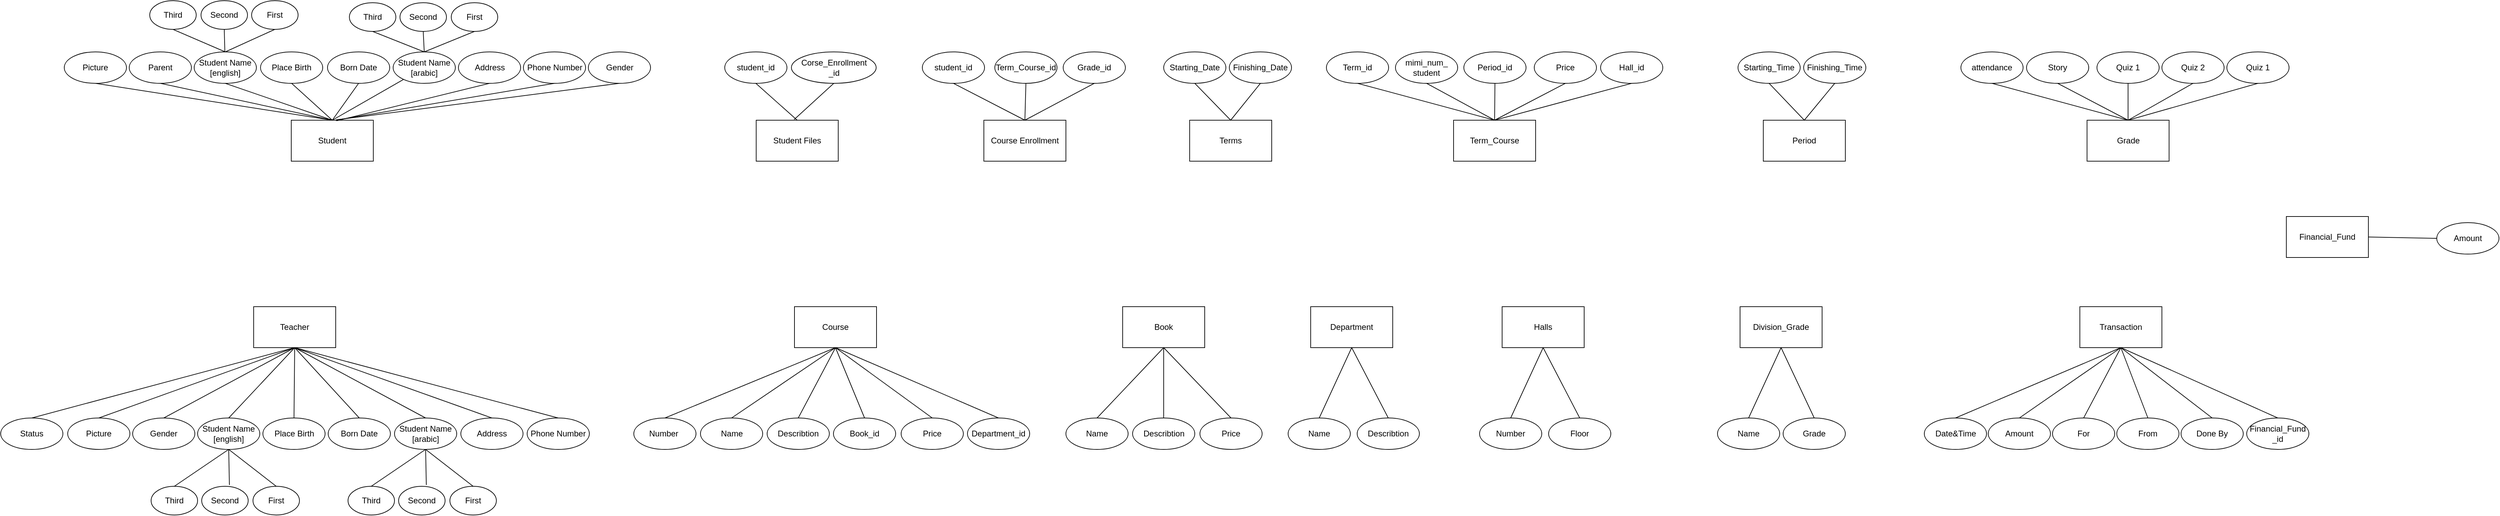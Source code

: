 <mxfile version="24.4.13" type="device">
  <diagram name="Page-1" id="BZ-p9tmqTAIbnMLlTcCO">
    <mxGraphModel dx="2195" dy="1089" grid="0" gridSize="10" guides="1" tooltips="1" connect="1" arrows="1" fold="1" page="0" pageScale="1" pageWidth="827" pageHeight="1169" math="0" shadow="0">
      <root>
        <mxCell id="0" />
        <mxCell id="1" parent="0" />
        <mxCell id="Xwk9gsdMMxxRSrjiqG19-4" value="Student Name&lt;div&gt;[arabic]&lt;/div&gt;" style="ellipse;whiteSpace=wrap;html=1;" parent="1" vertex="1">
          <mxGeometry x="-11" y="-4" width="91" height="46" as="geometry" />
        </mxCell>
        <mxCell id="Xwk9gsdMMxxRSrjiqG19-5" value="Student" style="rounded=0;whiteSpace=wrap;html=1;" parent="1" vertex="1">
          <mxGeometry x="-160" y="96" width="120" height="60" as="geometry" />
        </mxCell>
        <mxCell id="Xwk9gsdMMxxRSrjiqG19-6" value="Third" style="ellipse;whiteSpace=wrap;html=1;" parent="1" vertex="1">
          <mxGeometry x="-75" y="-76" width="68" height="42" as="geometry" />
        </mxCell>
        <mxCell id="Xwk9gsdMMxxRSrjiqG19-7" value="First" style="ellipse;whiteSpace=wrap;html=1;" parent="1" vertex="1">
          <mxGeometry x="74" y="-76" width="68" height="42" as="geometry" />
        </mxCell>
        <mxCell id="Xwk9gsdMMxxRSrjiqG19-8" value="Second" style="ellipse;whiteSpace=wrap;html=1;" parent="1" vertex="1">
          <mxGeometry x="-1" y="-76" width="68" height="42" as="geometry" />
        </mxCell>
        <mxCell id="Xwk9gsdMMxxRSrjiqG19-12" value="" style="endArrow=none;html=1;rounded=0;entryX=0.5;entryY=1;entryDx=0;entryDy=0;exitX=0.5;exitY=0;exitDx=0;exitDy=0;" parent="1" source="Xwk9gsdMMxxRSrjiqG19-4" target="Xwk9gsdMMxxRSrjiqG19-8" edge="1">
          <mxGeometry width="50" height="50" relative="1" as="geometry">
            <mxPoint x="290.5" y="197" as="sourcePoint" />
            <mxPoint x="340.5" y="147" as="targetPoint" />
          </mxGeometry>
        </mxCell>
        <mxCell id="Xwk9gsdMMxxRSrjiqG19-13" value="" style="endArrow=none;html=1;rounded=0;entryX=0.5;entryY=1;entryDx=0;entryDy=0;exitX=0.5;exitY=0;exitDx=0;exitDy=0;" parent="1" source="Xwk9gsdMMxxRSrjiqG19-4" target="Xwk9gsdMMxxRSrjiqG19-6" edge="1">
          <mxGeometry width="50" height="50" relative="1" as="geometry">
            <mxPoint x="300.5" y="207" as="sourcePoint" />
            <mxPoint x="350.5" y="157" as="targetPoint" />
          </mxGeometry>
        </mxCell>
        <mxCell id="Xwk9gsdMMxxRSrjiqG19-14" value="" style="endArrow=none;html=1;rounded=0;exitX=0.5;exitY=1;exitDx=0;exitDy=0;entryX=0.5;entryY=0;entryDx=0;entryDy=0;" parent="1" source="Xwk9gsdMMxxRSrjiqG19-7" target="Xwk9gsdMMxxRSrjiqG19-4" edge="1">
          <mxGeometry width="50" height="50" relative="1" as="geometry">
            <mxPoint x="310.5" y="217" as="sourcePoint" />
            <mxPoint x="360.5" y="167" as="targetPoint" />
          </mxGeometry>
        </mxCell>
        <mxCell id="Xwk9gsdMMxxRSrjiqG19-15" value="" style="endArrow=none;html=1;rounded=0;exitX=0.5;exitY=0;exitDx=0;exitDy=0;" parent="1" source="Xwk9gsdMMxxRSrjiqG19-5" target="Xwk9gsdMMxxRSrjiqG19-4" edge="1">
          <mxGeometry width="50" height="50" relative="1" as="geometry">
            <mxPoint x="203" y="227" as="sourcePoint" />
            <mxPoint x="253" y="177" as="targetPoint" />
          </mxGeometry>
        </mxCell>
        <mxCell id="Xwk9gsdMMxxRSrjiqG19-20" value="Born Date" style="ellipse;whiteSpace=wrap;html=1;" parent="1" vertex="1">
          <mxGeometry x="-107" y="-4" width="91" height="46" as="geometry" />
        </mxCell>
        <mxCell id="Xwk9gsdMMxxRSrjiqG19-21" value="Place Birth" style="ellipse;whiteSpace=wrap;html=1;" parent="1" vertex="1">
          <mxGeometry x="-205" y="-4" width="91" height="46" as="geometry" />
        </mxCell>
        <mxCell id="Xwk9gsdMMxxRSrjiqG19-22" value="Address" style="ellipse;whiteSpace=wrap;html=1;" parent="1" vertex="1">
          <mxGeometry x="84.5" y="-4" width="91" height="46" as="geometry" />
        </mxCell>
        <mxCell id="Xwk9gsdMMxxRSrjiqG19-23" value="Phone Number" style="ellipse;whiteSpace=wrap;html=1;" parent="1" vertex="1">
          <mxGeometry x="179.5" y="-4" width="91" height="46" as="geometry" />
        </mxCell>
        <mxCell id="Xwk9gsdMMxxRSrjiqG19-24" value="Gender" style="ellipse;whiteSpace=wrap;html=1;" parent="1" vertex="1">
          <mxGeometry x="274.5" y="-4" width="91" height="46" as="geometry" />
        </mxCell>
        <mxCell id="Xwk9gsdMMxxRSrjiqG19-25" value="Picture" style="ellipse;whiteSpace=wrap;html=1;" parent="1" vertex="1">
          <mxGeometry x="-492" y="-4" width="91" height="46" as="geometry" />
        </mxCell>
        <mxCell id="Xwk9gsdMMxxRSrjiqG19-26" value="Parent" style="ellipse;whiteSpace=wrap;html=1;" parent="1" vertex="1">
          <mxGeometry x="-397" y="-4" width="91" height="46" as="geometry" />
        </mxCell>
        <mxCell id="Xwk9gsdMMxxRSrjiqG19-27" value="Third" style="ellipse;whiteSpace=wrap;html=1;" parent="1" vertex="1">
          <mxGeometry x="-367" y="-79" width="68" height="42" as="geometry" />
        </mxCell>
        <mxCell id="Xwk9gsdMMxxRSrjiqG19-28" value="First" style="ellipse;whiteSpace=wrap;html=1;" parent="1" vertex="1">
          <mxGeometry x="-218" y="-79" width="68" height="42" as="geometry" />
        </mxCell>
        <mxCell id="Xwk9gsdMMxxRSrjiqG19-29" value="Second" style="ellipse;whiteSpace=wrap;html=1;" parent="1" vertex="1">
          <mxGeometry x="-292" y="-79" width="68" height="42" as="geometry" />
        </mxCell>
        <mxCell id="Xwk9gsdMMxxRSrjiqG19-30" value="Student Name&lt;div&gt;[english]&lt;/div&gt;" style="ellipse;whiteSpace=wrap;html=1;" parent="1" vertex="1">
          <mxGeometry x="-302" y="-4" width="91" height="46" as="geometry" />
        </mxCell>
        <mxCell id="Xwk9gsdMMxxRSrjiqG19-31" value="" style="endArrow=none;html=1;rounded=0;entryX=0.5;entryY=1;entryDx=0;entryDy=0;exitX=0.561;exitY=-0.008;exitDx=0;exitDy=0;exitPerimeter=0;" parent="1" source="Xwk9gsdMMxxRSrjiqG19-5" target="Xwk9gsdMMxxRSrjiqG19-23" edge="1">
          <mxGeometry width="50" height="50" relative="1" as="geometry">
            <mxPoint x="6" y="197" as="sourcePoint" />
            <mxPoint x="56" y="147" as="targetPoint" />
          </mxGeometry>
        </mxCell>
        <mxCell id="Xwk9gsdMMxxRSrjiqG19-32" value="" style="endArrow=none;html=1;rounded=0;entryX=0.5;entryY=1;entryDx=0;entryDy=0;exitX=0.544;exitY=-0.008;exitDx=0;exitDy=0;exitPerimeter=0;" parent="1" source="Xwk9gsdMMxxRSrjiqG19-5" target="Xwk9gsdMMxxRSrjiqG19-24" edge="1">
          <mxGeometry width="50" height="50" relative="1" as="geometry">
            <mxPoint x="16" y="207" as="sourcePoint" />
            <mxPoint x="66" y="157" as="targetPoint" />
          </mxGeometry>
        </mxCell>
        <mxCell id="Xwk9gsdMMxxRSrjiqG19-33" value="" style="endArrow=none;html=1;rounded=0;entryX=0.5;entryY=1;entryDx=0;entryDy=0;exitX=0.5;exitY=0;exitDx=0;exitDy=0;" parent="1" source="Xwk9gsdMMxxRSrjiqG19-5" target="Xwk9gsdMMxxRSrjiqG19-20" edge="1">
          <mxGeometry width="50" height="50" relative="1" as="geometry">
            <mxPoint x="26" y="217" as="sourcePoint" />
            <mxPoint x="76" y="167" as="targetPoint" />
          </mxGeometry>
        </mxCell>
        <mxCell id="Xwk9gsdMMxxRSrjiqG19-34" value="" style="endArrow=none;html=1;rounded=0;entryX=0.5;entryY=1;entryDx=0;entryDy=0;exitX=0.5;exitY=0;exitDx=0;exitDy=0;" parent="1" source="Xwk9gsdMMxxRSrjiqG19-5" target="Xwk9gsdMMxxRSrjiqG19-21" edge="1">
          <mxGeometry width="50" height="50" relative="1" as="geometry">
            <mxPoint x="36" y="227" as="sourcePoint" />
            <mxPoint x="86" y="177" as="targetPoint" />
          </mxGeometry>
        </mxCell>
        <mxCell id="Xwk9gsdMMxxRSrjiqG19-35" value="" style="endArrow=none;html=1;rounded=0;entryX=0.5;entryY=1;entryDx=0;entryDy=0;exitX=0.5;exitY=0;exitDx=0;exitDy=0;" parent="1" source="Xwk9gsdMMxxRSrjiqG19-5" target="Xwk9gsdMMxxRSrjiqG19-30" edge="1">
          <mxGeometry width="50" height="50" relative="1" as="geometry">
            <mxPoint x="-144" y="83" as="sourcePoint" />
            <mxPoint x="96" y="187" as="targetPoint" />
          </mxGeometry>
        </mxCell>
        <mxCell id="Xwk9gsdMMxxRSrjiqG19-36" value="" style="endArrow=none;html=1;rounded=0;entryX=0.5;entryY=1;entryDx=0;entryDy=0;exitX=0.5;exitY=0;exitDx=0;exitDy=0;" parent="1" source="Xwk9gsdMMxxRSrjiqG19-5" target="Xwk9gsdMMxxRSrjiqG19-26" edge="1">
          <mxGeometry width="50" height="50" relative="1" as="geometry">
            <mxPoint x="56" y="247" as="sourcePoint" />
            <mxPoint x="106" y="197" as="targetPoint" />
          </mxGeometry>
        </mxCell>
        <mxCell id="Xwk9gsdMMxxRSrjiqG19-37" value="" style="endArrow=none;html=1;rounded=0;entryX=0.5;entryY=1;entryDx=0;entryDy=0;exitX=0.5;exitY=0;exitDx=0;exitDy=0;" parent="1" source="Xwk9gsdMMxxRSrjiqG19-5" target="Xwk9gsdMMxxRSrjiqG19-25" edge="1">
          <mxGeometry width="50" height="50" relative="1" as="geometry">
            <mxPoint x="-95" y="68" as="sourcePoint" />
            <mxPoint x="116" y="207" as="targetPoint" />
          </mxGeometry>
        </mxCell>
        <mxCell id="Xwk9gsdMMxxRSrjiqG19-38" value="" style="endArrow=none;html=1;rounded=0;entryX=0.5;entryY=1;entryDx=0;entryDy=0;" parent="1" source="Xwk9gsdMMxxRSrjiqG19-30" target="Xwk9gsdMMxxRSrjiqG19-29" edge="1">
          <mxGeometry width="50" height="50" relative="1" as="geometry">
            <mxPoint x="76" y="267" as="sourcePoint" />
            <mxPoint x="126" y="217" as="targetPoint" />
          </mxGeometry>
        </mxCell>
        <mxCell id="Xwk9gsdMMxxRSrjiqG19-39" value="" style="endArrow=none;html=1;rounded=0;entryX=0.5;entryY=1;entryDx=0;entryDy=0;exitX=0.5;exitY=0;exitDx=0;exitDy=0;" parent="1" source="Xwk9gsdMMxxRSrjiqG19-30" target="Xwk9gsdMMxxRSrjiqG19-28" edge="1">
          <mxGeometry width="50" height="50" relative="1" as="geometry">
            <mxPoint x="86" y="277" as="sourcePoint" />
            <mxPoint x="136" y="227" as="targetPoint" />
          </mxGeometry>
        </mxCell>
        <mxCell id="Xwk9gsdMMxxRSrjiqG19-40" value="" style="endArrow=none;html=1;rounded=0;entryX=0.5;entryY=1;entryDx=0;entryDy=0;exitX=0.5;exitY=0;exitDx=0;exitDy=0;" parent="1" source="Xwk9gsdMMxxRSrjiqG19-30" target="Xwk9gsdMMxxRSrjiqG19-27" edge="1">
          <mxGeometry width="50" height="50" relative="1" as="geometry">
            <mxPoint x="96" y="287" as="sourcePoint" />
            <mxPoint x="146" y="237" as="targetPoint" />
          </mxGeometry>
        </mxCell>
        <mxCell id="Xwk9gsdMMxxRSrjiqG19-42" value="" style="endArrow=none;html=1;rounded=0;exitX=0.55;exitY=0.015;exitDx=0;exitDy=0;exitPerimeter=0;entryX=0.5;entryY=1;entryDx=0;entryDy=0;" parent="1" source="Xwk9gsdMMxxRSrjiqG19-5" target="Xwk9gsdMMxxRSrjiqG19-22" edge="1">
          <mxGeometry width="50" height="50" relative="1" as="geometry">
            <mxPoint x="116" y="307" as="sourcePoint" />
            <mxPoint x="166" y="257" as="targetPoint" />
          </mxGeometry>
        </mxCell>
        <mxCell id="Xwk9gsdMMxxRSrjiqG19-43" value="Teacher" style="rounded=0;whiteSpace=wrap;html=1;" parent="1" vertex="1">
          <mxGeometry x="-215" y="369" width="120" height="60" as="geometry" />
        </mxCell>
        <mxCell id="Xwk9gsdMMxxRSrjiqG19-44" value="Student Name&lt;div&gt;[arabic]&lt;/div&gt;" style="ellipse;whiteSpace=wrap;html=1;" parent="1" vertex="1">
          <mxGeometry x="-9" y="532" width="91" height="46" as="geometry" />
        </mxCell>
        <mxCell id="Xwk9gsdMMxxRSrjiqG19-45" value="Third" style="ellipse;whiteSpace=wrap;html=1;" parent="1" vertex="1">
          <mxGeometry x="-77" y="632" width="68" height="42" as="geometry" />
        </mxCell>
        <mxCell id="Xwk9gsdMMxxRSrjiqG19-46" value="First" style="ellipse;whiteSpace=wrap;html=1;" parent="1" vertex="1">
          <mxGeometry x="72" y="632" width="68" height="42" as="geometry" />
        </mxCell>
        <mxCell id="Xwk9gsdMMxxRSrjiqG19-47" value="Second" style="ellipse;whiteSpace=wrap;html=1;" parent="1" vertex="1">
          <mxGeometry x="-3" y="632" width="68" height="42" as="geometry" />
        </mxCell>
        <mxCell id="Xwk9gsdMMxxRSrjiqG19-48" value="" style="endArrow=none;html=1;rounded=0;entryX=0.596;entryY=-0.046;entryDx=0;entryDy=0;exitX=0.5;exitY=1;exitDx=0;exitDy=0;entryPerimeter=0;" parent="1" source="Xwk9gsdMMxxRSrjiqG19-44" target="Xwk9gsdMMxxRSrjiqG19-47" edge="1">
          <mxGeometry width="50" height="50" relative="1" as="geometry">
            <mxPoint x="29" y="584" as="sourcePoint" />
            <mxPoint x="337.5" y="689" as="targetPoint" />
          </mxGeometry>
        </mxCell>
        <mxCell id="Xwk9gsdMMxxRSrjiqG19-49" value="" style="endArrow=none;html=1;rounded=0;entryX=0.5;entryY=0;entryDx=0;entryDy=0;exitX=0.5;exitY=1;exitDx=0;exitDy=0;" parent="1" source="Xwk9gsdMMxxRSrjiqG19-44" target="Xwk9gsdMMxxRSrjiqG19-45" edge="1">
          <mxGeometry width="50" height="50" relative="1" as="geometry">
            <mxPoint x="297.5" y="749" as="sourcePoint" />
            <mxPoint x="347.5" y="699" as="targetPoint" />
          </mxGeometry>
        </mxCell>
        <mxCell id="Xwk9gsdMMxxRSrjiqG19-50" value="" style="endArrow=none;html=1;rounded=0;exitX=0.5;exitY=0;exitDx=0;exitDy=0;entryX=0.5;entryY=1;entryDx=0;entryDy=0;" parent="1" source="Xwk9gsdMMxxRSrjiqG19-46" target="Xwk9gsdMMxxRSrjiqG19-44" edge="1">
          <mxGeometry width="50" height="50" relative="1" as="geometry">
            <mxPoint x="307.5" y="759" as="sourcePoint" />
            <mxPoint x="357.5" y="709" as="targetPoint" />
          </mxGeometry>
        </mxCell>
        <mxCell id="Xwk9gsdMMxxRSrjiqG19-51" value="" style="endArrow=none;html=1;rounded=0;exitX=0.5;exitY=0;exitDx=0;exitDy=0;entryX=0.5;entryY=1;entryDx=0;entryDy=0;" parent="1" source="Xwk9gsdMMxxRSrjiqG19-44" target="Xwk9gsdMMxxRSrjiqG19-43" edge="1">
          <mxGeometry width="50" height="50" relative="1" as="geometry">
            <mxPoint x="6" y="519" as="sourcePoint" />
            <mxPoint x="56" y="469" as="targetPoint" />
          </mxGeometry>
        </mxCell>
        <mxCell id="Xwk9gsdMMxxRSrjiqG19-52" value="Student Name&lt;div&gt;[english]&lt;/div&gt;" style="ellipse;whiteSpace=wrap;html=1;" parent="1" vertex="1">
          <mxGeometry x="-297" y="532" width="91" height="46" as="geometry" />
        </mxCell>
        <mxCell id="Xwk9gsdMMxxRSrjiqG19-53" value="Third" style="ellipse;whiteSpace=wrap;html=1;" parent="1" vertex="1">
          <mxGeometry x="-365" y="632" width="68" height="42" as="geometry" />
        </mxCell>
        <mxCell id="Xwk9gsdMMxxRSrjiqG19-54" value="First" style="ellipse;whiteSpace=wrap;html=1;" parent="1" vertex="1">
          <mxGeometry x="-216" y="632" width="68" height="42" as="geometry" />
        </mxCell>
        <mxCell id="Xwk9gsdMMxxRSrjiqG19-55" value="Second" style="ellipse;whiteSpace=wrap;html=1;" parent="1" vertex="1">
          <mxGeometry x="-291" y="632" width="68" height="42" as="geometry" />
        </mxCell>
        <mxCell id="Xwk9gsdMMxxRSrjiqG19-56" value="" style="endArrow=none;html=1;rounded=0;entryX=0.596;entryY=-0.046;entryDx=0;entryDy=0;exitX=0.5;exitY=1;exitDx=0;exitDy=0;entryPerimeter=0;" parent="1" source="Xwk9gsdMMxxRSrjiqG19-52" target="Xwk9gsdMMxxRSrjiqG19-55" edge="1">
          <mxGeometry width="50" height="50" relative="1" as="geometry">
            <mxPoint x="-259" y="584" as="sourcePoint" />
            <mxPoint x="49.5" y="689" as="targetPoint" />
          </mxGeometry>
        </mxCell>
        <mxCell id="Xwk9gsdMMxxRSrjiqG19-57" value="" style="endArrow=none;html=1;rounded=0;entryX=0.5;entryY=0;entryDx=0;entryDy=0;exitX=0.5;exitY=1;exitDx=0;exitDy=0;" parent="1" source="Xwk9gsdMMxxRSrjiqG19-52" target="Xwk9gsdMMxxRSrjiqG19-53" edge="1">
          <mxGeometry width="50" height="50" relative="1" as="geometry">
            <mxPoint x="9.5" y="749" as="sourcePoint" />
            <mxPoint x="59.5" y="699" as="targetPoint" />
          </mxGeometry>
        </mxCell>
        <mxCell id="Xwk9gsdMMxxRSrjiqG19-58" value="" style="endArrow=none;html=1;rounded=0;exitX=0.5;exitY=0;exitDx=0;exitDy=0;entryX=0.5;entryY=1;entryDx=0;entryDy=0;" parent="1" source="Xwk9gsdMMxxRSrjiqG19-54" target="Xwk9gsdMMxxRSrjiqG19-52" edge="1">
          <mxGeometry width="50" height="50" relative="1" as="geometry">
            <mxPoint x="19.5" y="759" as="sourcePoint" />
            <mxPoint x="69.5" y="709" as="targetPoint" />
          </mxGeometry>
        </mxCell>
        <mxCell id="Xwk9gsdMMxxRSrjiqG19-59" value="" style="endArrow=none;html=1;rounded=0;entryX=0.5;entryY=1;entryDx=0;entryDy=0;exitX=0.5;exitY=0;exitDx=0;exitDy=0;" parent="1" source="Xwk9gsdMMxxRSrjiqG19-52" target="Xwk9gsdMMxxRSrjiqG19-43" edge="1">
          <mxGeometry width="50" height="50" relative="1" as="geometry">
            <mxPoint x="6" y="646" as="sourcePoint" />
            <mxPoint x="56" y="596" as="targetPoint" />
          </mxGeometry>
        </mxCell>
        <mxCell id="Xwk9gsdMMxxRSrjiqG19-60" value="Born Date" style="ellipse;whiteSpace=wrap;html=1;" parent="1" vertex="1">
          <mxGeometry x="-106" y="532" width="91" height="46" as="geometry" />
        </mxCell>
        <mxCell id="Xwk9gsdMMxxRSrjiqG19-61" value="Place Birth" style="ellipse;whiteSpace=wrap;html=1;" parent="1" vertex="1">
          <mxGeometry x="-201.5" y="532" width="91" height="46" as="geometry" />
        </mxCell>
        <mxCell id="Xwk9gsdMMxxRSrjiqG19-62" value="Address" style="ellipse;whiteSpace=wrap;html=1;" parent="1" vertex="1">
          <mxGeometry x="88" y="532" width="91" height="46" as="geometry" />
        </mxCell>
        <mxCell id="Xwk9gsdMMxxRSrjiqG19-63" value="Phone Number" style="ellipse;whiteSpace=wrap;html=1;" parent="1" vertex="1">
          <mxGeometry x="185" y="532" width="91" height="46" as="geometry" />
        </mxCell>
        <mxCell id="Xwk9gsdMMxxRSrjiqG19-64" value="Gender" style="ellipse;whiteSpace=wrap;html=1;" parent="1" vertex="1">
          <mxGeometry x="-392" y="532" width="91" height="46" as="geometry" />
        </mxCell>
        <mxCell id="Xwk9gsdMMxxRSrjiqG19-65" value="Picture" style="ellipse;whiteSpace=wrap;html=1;" parent="1" vertex="1">
          <mxGeometry x="-487" y="532" width="91" height="46" as="geometry" />
        </mxCell>
        <mxCell id="Xwk9gsdMMxxRSrjiqG19-66" value="" style="endArrow=none;html=1;rounded=0;entryX=0.5;entryY=0;entryDx=0;entryDy=0;exitX=0.5;exitY=1;exitDx=0;exitDy=0;" parent="1" source="Xwk9gsdMMxxRSrjiqG19-43" target="Xwk9gsdMMxxRSrjiqG19-65" edge="1">
          <mxGeometry width="50" height="50" relative="1" as="geometry">
            <mxPoint x="6" y="456" as="sourcePoint" />
            <mxPoint x="56" y="406" as="targetPoint" />
          </mxGeometry>
        </mxCell>
        <mxCell id="Xwk9gsdMMxxRSrjiqG19-67" value="" style="endArrow=none;html=1;rounded=0;exitX=0.5;exitY=1;exitDx=0;exitDy=0;entryX=0.5;entryY=0;entryDx=0;entryDy=0;" parent="1" source="Xwk9gsdMMxxRSrjiqG19-43" target="Xwk9gsdMMxxRSrjiqG19-63" edge="1">
          <mxGeometry width="50" height="50" relative="1" as="geometry">
            <mxPoint x="16" y="466" as="sourcePoint" />
            <mxPoint x="66" y="416" as="targetPoint" />
          </mxGeometry>
        </mxCell>
        <mxCell id="Xwk9gsdMMxxRSrjiqG19-68" value="" style="endArrow=none;html=1;rounded=0;entryX=0.5;entryY=1;entryDx=0;entryDy=0;exitX=0.5;exitY=0;exitDx=0;exitDy=0;" parent="1" source="Xwk9gsdMMxxRSrjiqG19-62" target="Xwk9gsdMMxxRSrjiqG19-43" edge="1">
          <mxGeometry width="50" height="50" relative="1" as="geometry">
            <mxPoint x="26" y="476" as="sourcePoint" />
            <mxPoint x="76" y="426" as="targetPoint" />
          </mxGeometry>
        </mxCell>
        <mxCell id="Xwk9gsdMMxxRSrjiqG19-69" value="" style="endArrow=none;html=1;rounded=0;entryX=0.5;entryY=1;entryDx=0;entryDy=0;exitX=0.5;exitY=0;exitDx=0;exitDy=0;" parent="1" source="Xwk9gsdMMxxRSrjiqG19-61" target="Xwk9gsdMMxxRSrjiqG19-43" edge="1">
          <mxGeometry width="50" height="50" relative="1" as="geometry">
            <mxPoint x="36" y="486" as="sourcePoint" />
            <mxPoint x="86" y="436" as="targetPoint" />
          </mxGeometry>
        </mxCell>
        <mxCell id="Xwk9gsdMMxxRSrjiqG19-70" value="" style="endArrow=none;html=1;rounded=0;exitX=0.5;exitY=0;exitDx=0;exitDy=0;entryX=0.5;entryY=1;entryDx=0;entryDy=0;" parent="1" source="Xwk9gsdMMxxRSrjiqG19-60" target="Xwk9gsdMMxxRSrjiqG19-43" edge="1">
          <mxGeometry width="50" height="50" relative="1" as="geometry">
            <mxPoint x="46" y="496" as="sourcePoint" />
            <mxPoint x="96" y="446" as="targetPoint" />
          </mxGeometry>
        </mxCell>
        <mxCell id="Xwk9gsdMMxxRSrjiqG19-71" value="" style="endArrow=none;html=1;rounded=0;exitX=0.5;exitY=0;exitDx=0;exitDy=0;entryX=0.5;entryY=1;entryDx=0;entryDy=0;" parent="1" source="Xwk9gsdMMxxRSrjiqG19-64" target="Xwk9gsdMMxxRSrjiqG19-43" edge="1">
          <mxGeometry width="50" height="50" relative="1" as="geometry">
            <mxPoint x="56" y="506" as="sourcePoint" />
            <mxPoint x="106" y="456" as="targetPoint" />
          </mxGeometry>
        </mxCell>
        <mxCell id="Xwk9gsdMMxxRSrjiqG19-72" value="Course" style="rounded=0;whiteSpace=wrap;html=1;" parent="1" vertex="1">
          <mxGeometry x="576" y="369" width="120" height="60" as="geometry" />
        </mxCell>
        <mxCell id="Xwk9gsdMMxxRSrjiqG19-73" value="Describtion" style="ellipse;whiteSpace=wrap;html=1;" parent="1" vertex="1">
          <mxGeometry x="536" y="532" width="91" height="46" as="geometry" />
        </mxCell>
        <mxCell id="Xwk9gsdMMxxRSrjiqG19-74" value="Name" style="ellipse;whiteSpace=wrap;html=1;" parent="1" vertex="1">
          <mxGeometry x="438.5" y="532" width="91" height="46" as="geometry" />
        </mxCell>
        <mxCell id="Xwk9gsdMMxxRSrjiqG19-75" value="Number&amp;nbsp;" style="ellipse;whiteSpace=wrap;html=1;" parent="1" vertex="1">
          <mxGeometry x="341" y="532" width="91" height="46" as="geometry" />
        </mxCell>
        <mxCell id="Xwk9gsdMMxxRSrjiqG19-76" value="" style="endArrow=none;html=1;rounded=0;exitX=0.5;exitY=0;exitDx=0;exitDy=0;entryX=0.5;entryY=1;entryDx=0;entryDy=0;" parent="1" source="Xwk9gsdMMxxRSrjiqG19-73" target="Xwk9gsdMMxxRSrjiqG19-72" edge="1">
          <mxGeometry width="50" height="50" relative="1" as="geometry">
            <mxPoint x="352" y="516" as="sourcePoint" />
            <mxPoint x="402" y="466" as="targetPoint" />
          </mxGeometry>
        </mxCell>
        <mxCell id="Xwk9gsdMMxxRSrjiqG19-77" value="" style="endArrow=none;html=1;rounded=0;entryX=0.5;entryY=1;entryDx=0;entryDy=0;exitX=0.5;exitY=0;exitDx=0;exitDy=0;" parent="1" source="Xwk9gsdMMxxRSrjiqG19-75" target="Xwk9gsdMMxxRSrjiqG19-72" edge="1">
          <mxGeometry width="50" height="50" relative="1" as="geometry">
            <mxPoint x="362" y="526" as="sourcePoint" />
            <mxPoint x="412" y="476" as="targetPoint" />
          </mxGeometry>
        </mxCell>
        <mxCell id="Xwk9gsdMMxxRSrjiqG19-78" value="" style="endArrow=none;html=1;rounded=0;entryX=0.5;entryY=1;entryDx=0;entryDy=0;exitX=0.5;exitY=0;exitDx=0;exitDy=0;" parent="1" source="Xwk9gsdMMxxRSrjiqG19-74" target="Xwk9gsdMMxxRSrjiqG19-72" edge="1">
          <mxGeometry width="50" height="50" relative="1" as="geometry">
            <mxPoint x="372" y="536" as="sourcePoint" />
            <mxPoint x="422" y="486" as="targetPoint" />
          </mxGeometry>
        </mxCell>
        <mxCell id="Xwk9gsdMMxxRSrjiqG19-79" value="Book" style="rounded=0;whiteSpace=wrap;html=1;" parent="1" vertex="1">
          <mxGeometry x="1056" y="369" width="120" height="60" as="geometry" />
        </mxCell>
        <mxCell id="Xwk9gsdMMxxRSrjiqG19-80" value="Describtion" style="ellipse;whiteSpace=wrap;html=1;" parent="1" vertex="1">
          <mxGeometry x="1070.5" y="532" width="91" height="46" as="geometry" />
        </mxCell>
        <mxCell id="Xwk9gsdMMxxRSrjiqG19-81" value="Name" style="ellipse;whiteSpace=wrap;html=1;" parent="1" vertex="1">
          <mxGeometry x="973" y="532" width="91" height="46" as="geometry" />
        </mxCell>
        <mxCell id="Xwk9gsdMMxxRSrjiqG19-83" value="" style="endArrow=none;html=1;rounded=0;exitX=0.5;exitY=0;exitDx=0;exitDy=0;entryX=0.5;entryY=1;entryDx=0;entryDy=0;" parent="1" source="Xwk9gsdMMxxRSrjiqG19-80" target="Xwk9gsdMMxxRSrjiqG19-79" edge="1">
          <mxGeometry width="50" height="50" relative="1" as="geometry">
            <mxPoint x="984" y="516" as="sourcePoint" />
            <mxPoint x="1034" y="466" as="targetPoint" />
          </mxGeometry>
        </mxCell>
        <mxCell id="Xwk9gsdMMxxRSrjiqG19-85" value="" style="endArrow=none;html=1;rounded=0;entryX=0.5;entryY=1;entryDx=0;entryDy=0;exitX=0.5;exitY=0;exitDx=0;exitDy=0;" parent="1" source="Xwk9gsdMMxxRSrjiqG19-81" target="Xwk9gsdMMxxRSrjiqG19-79" edge="1">
          <mxGeometry width="50" height="50" relative="1" as="geometry">
            <mxPoint x="1004" y="536" as="sourcePoint" />
            <mxPoint x="1054" y="486" as="targetPoint" />
          </mxGeometry>
        </mxCell>
        <mxCell id="Xwk9gsdMMxxRSrjiqG19-86" value="Book_id" style="ellipse;whiteSpace=wrap;html=1;" parent="1" vertex="1">
          <mxGeometry x="633" y="532" width="91" height="46" as="geometry" />
        </mxCell>
        <mxCell id="Xwk9gsdMMxxRSrjiqG19-87" value="Price" style="ellipse;whiteSpace=wrap;html=1;" parent="1" vertex="1">
          <mxGeometry x="1169" y="532" width="91" height="46" as="geometry" />
        </mxCell>
        <mxCell id="Xwk9gsdMMxxRSrjiqG19-88" value="Price" style="ellipse;whiteSpace=wrap;html=1;" parent="1" vertex="1">
          <mxGeometry x="732" y="532" width="91" height="46" as="geometry" />
        </mxCell>
        <mxCell id="Xwk9gsdMMxxRSrjiqG19-89" value="" style="endArrow=none;html=1;rounded=0;entryX=0.5;entryY=1;entryDx=0;entryDy=0;exitX=0.5;exitY=0;exitDx=0;exitDy=0;" parent="1" source="Xwk9gsdMMxxRSrjiqG19-87" target="Xwk9gsdMMxxRSrjiqG19-79" edge="1">
          <mxGeometry width="50" height="50" relative="1" as="geometry">
            <mxPoint x="767" y="509" as="sourcePoint" />
            <mxPoint x="817" y="459" as="targetPoint" />
          </mxGeometry>
        </mxCell>
        <mxCell id="Xwk9gsdMMxxRSrjiqG19-90" value="" style="endArrow=none;html=1;rounded=0;entryX=0.5;entryY=0;entryDx=0;entryDy=0;exitX=0.5;exitY=1;exitDx=0;exitDy=0;" parent="1" source="Xwk9gsdMMxxRSrjiqG19-72" target="Xwk9gsdMMxxRSrjiqG19-88" edge="1">
          <mxGeometry width="50" height="50" relative="1" as="geometry">
            <mxPoint x="657" y="519" as="sourcePoint" />
            <mxPoint x="707" y="469" as="targetPoint" />
          </mxGeometry>
        </mxCell>
        <mxCell id="Xwk9gsdMMxxRSrjiqG19-91" value="" style="endArrow=none;html=1;rounded=0;entryX=0.5;entryY=1;entryDx=0;entryDy=0;exitX=0.5;exitY=0;exitDx=0;exitDy=0;" parent="1" source="Xwk9gsdMMxxRSrjiqG19-86" target="Xwk9gsdMMxxRSrjiqG19-72" edge="1">
          <mxGeometry width="50" height="50" relative="1" as="geometry">
            <mxPoint x="667" y="529" as="sourcePoint" />
            <mxPoint x="717" y="479" as="targetPoint" />
          </mxGeometry>
        </mxCell>
        <mxCell id="Xwk9gsdMMxxRSrjiqG19-92" value="Department" style="rounded=0;whiteSpace=wrap;html=1;" parent="1" vertex="1">
          <mxGeometry x="1331" y="369" width="120" height="60" as="geometry" />
        </mxCell>
        <mxCell id="Xwk9gsdMMxxRSrjiqG19-93" value="Describtion" style="ellipse;whiteSpace=wrap;html=1;" parent="1" vertex="1">
          <mxGeometry x="1399" y="532" width="91" height="46" as="geometry" />
        </mxCell>
        <mxCell id="Xwk9gsdMMxxRSrjiqG19-94" value="Name" style="ellipse;whiteSpace=wrap;html=1;" parent="1" vertex="1">
          <mxGeometry x="1298" y="532" width="91" height="46" as="geometry" />
        </mxCell>
        <mxCell id="Xwk9gsdMMxxRSrjiqG19-95" value="" style="endArrow=none;html=1;rounded=0;exitX=0.5;exitY=0;exitDx=0;exitDy=0;entryX=0.5;entryY=1;entryDx=0;entryDy=0;" parent="1" source="Xwk9gsdMMxxRSrjiqG19-93" target="Xwk9gsdMMxxRSrjiqG19-92" edge="1">
          <mxGeometry width="50" height="50" relative="1" as="geometry">
            <mxPoint x="1259" y="516" as="sourcePoint" />
            <mxPoint x="1309" y="466" as="targetPoint" />
          </mxGeometry>
        </mxCell>
        <mxCell id="Xwk9gsdMMxxRSrjiqG19-96" value="" style="endArrow=none;html=1;rounded=0;entryX=0.5;entryY=1;entryDx=0;entryDy=0;exitX=0.5;exitY=0;exitDx=0;exitDy=0;" parent="1" source="Xwk9gsdMMxxRSrjiqG19-94" target="Xwk9gsdMMxxRSrjiqG19-92" edge="1">
          <mxGeometry width="50" height="50" relative="1" as="geometry">
            <mxPoint x="1279" y="536" as="sourcePoint" />
            <mxPoint x="1329" y="486" as="targetPoint" />
          </mxGeometry>
        </mxCell>
        <mxCell id="Xwk9gsdMMxxRSrjiqG19-106" value="Department_id" style="ellipse;whiteSpace=wrap;html=1;" parent="1" vertex="1">
          <mxGeometry x="829" y="532" width="91" height="46" as="geometry" />
        </mxCell>
        <mxCell id="Xwk9gsdMMxxRSrjiqG19-107" value="" style="endArrow=none;html=1;rounded=0;exitX=0.5;exitY=1;exitDx=0;exitDy=0;entryX=0.5;entryY=0;entryDx=0;entryDy=0;" parent="1" source="Xwk9gsdMMxxRSrjiqG19-72" target="Xwk9gsdMMxxRSrjiqG19-106" edge="1">
          <mxGeometry width="50" height="50" relative="1" as="geometry">
            <mxPoint x="1005" y="417" as="sourcePoint" />
            <mxPoint x="1055" y="367" as="targetPoint" />
          </mxGeometry>
        </mxCell>
        <mxCell id="Xwk9gsdMMxxRSrjiqG19-108" value="Student Files" style="rounded=0;whiteSpace=wrap;html=1;" parent="1" vertex="1">
          <mxGeometry x="520" y="96" width="120" height="60" as="geometry" />
        </mxCell>
        <mxCell id="Xwk9gsdMMxxRSrjiqG19-109" value="student_id" style="ellipse;whiteSpace=wrap;html=1;" parent="1" vertex="1">
          <mxGeometry x="474" y="-4" width="91" height="46" as="geometry" />
        </mxCell>
        <mxCell id="Xwk9gsdMMxxRSrjiqG19-110" value="Corse_Enrollment&lt;div&gt;_id&lt;/div&gt;" style="ellipse;whiteSpace=wrap;html=1;" parent="1" vertex="1">
          <mxGeometry x="571.5" y="-4" width="124" height="46" as="geometry" />
        </mxCell>
        <mxCell id="Xwk9gsdMMxxRSrjiqG19-112" value="" style="endArrow=none;html=1;rounded=0;exitX=0.5;exitY=1;exitDx=0;exitDy=0;entryX=0.5;entryY=0;entryDx=0;entryDy=0;" parent="1" source="Xwk9gsdMMxxRSrjiqG19-109" target="Xwk9gsdMMxxRSrjiqG19-108" edge="1">
          <mxGeometry width="50" height="50" relative="1" as="geometry">
            <mxPoint x="518" y="155" as="sourcePoint" />
            <mxPoint x="568" y="105" as="targetPoint" />
          </mxGeometry>
        </mxCell>
        <mxCell id="Xwk9gsdMMxxRSrjiqG19-113" value="" style="endArrow=none;html=1;rounded=0;entryX=0.5;entryY=1;entryDx=0;entryDy=0;exitX=0.463;exitY=-0.017;exitDx=0;exitDy=0;exitPerimeter=0;" parent="1" source="Xwk9gsdMMxxRSrjiqG19-108" target="Xwk9gsdMMxxRSrjiqG19-110" edge="1">
          <mxGeometry width="50" height="50" relative="1" as="geometry">
            <mxPoint x="518" y="155" as="sourcePoint" />
            <mxPoint x="568" y="105" as="targetPoint" />
          </mxGeometry>
        </mxCell>
        <mxCell id="Xwk9gsdMMxxRSrjiqG19-114" value="Course Enrollment" style="rounded=0;whiteSpace=wrap;html=1;" parent="1" vertex="1">
          <mxGeometry x="853" y="96" width="120" height="60" as="geometry" />
        </mxCell>
        <mxCell id="Xwk9gsdMMxxRSrjiqG19-115" value="student_id" style="ellipse;whiteSpace=wrap;html=1;" parent="1" vertex="1">
          <mxGeometry x="763" y="-4" width="91" height="46" as="geometry" />
        </mxCell>
        <mxCell id="XdnwwctrRoZNahjLVR9k-1" value="Terms" style="rounded=0;whiteSpace=wrap;html=1;" vertex="1" parent="1">
          <mxGeometry x="1154" y="96" width="120" height="60" as="geometry" />
        </mxCell>
        <mxCell id="XdnwwctrRoZNahjLVR9k-2" value="Starting_Date" style="ellipse;whiteSpace=wrap;html=1;" vertex="1" parent="1">
          <mxGeometry x="1116" y="-4" width="91" height="46" as="geometry" />
        </mxCell>
        <mxCell id="XdnwwctrRoZNahjLVR9k-3" value="Finishing_Date" style="ellipse;whiteSpace=wrap;html=1;" vertex="1" parent="1">
          <mxGeometry x="1212" y="-4" width="91" height="46" as="geometry" />
        </mxCell>
        <mxCell id="XdnwwctrRoZNahjLVR9k-6" value="" style="endArrow=none;html=1;rounded=0;entryX=0.5;entryY=0;entryDx=0;entryDy=0;exitX=0.5;exitY=1;exitDx=0;exitDy=0;" edge="1" parent="1" source="XdnwwctrRoZNahjLVR9k-2" target="XdnwwctrRoZNahjLVR9k-1">
          <mxGeometry width="50" height="50" relative="1" as="geometry">
            <mxPoint x="982" y="263" as="sourcePoint" />
            <mxPoint x="1032" y="213" as="targetPoint" />
          </mxGeometry>
        </mxCell>
        <mxCell id="XdnwwctrRoZNahjLVR9k-7" value="" style="endArrow=none;html=1;rounded=0;entryX=0.5;entryY=1;entryDx=0;entryDy=0;exitX=0.5;exitY=0;exitDx=0;exitDy=0;" edge="1" parent="1" source="XdnwwctrRoZNahjLVR9k-1" target="XdnwwctrRoZNahjLVR9k-3">
          <mxGeometry width="50" height="50" relative="1" as="geometry">
            <mxPoint x="982" y="263" as="sourcePoint" />
            <mxPoint x="1032" y="213" as="targetPoint" />
          </mxGeometry>
        </mxCell>
        <mxCell id="XdnwwctrRoZNahjLVR9k-8" value="Term_Course" style="rounded=0;whiteSpace=wrap;html=1;" vertex="1" parent="1">
          <mxGeometry x="1540" y="96" width="120" height="60" as="geometry" />
        </mxCell>
        <mxCell id="XdnwwctrRoZNahjLVR9k-9" value="Term_id" style="ellipse;whiteSpace=wrap;html=1;" vertex="1" parent="1">
          <mxGeometry x="1354" y="-4" width="91" height="46" as="geometry" />
        </mxCell>
        <mxCell id="XdnwwctrRoZNahjLVR9k-10" value="mimi_num_&lt;div&gt;student&lt;/div&gt;" style="ellipse;whiteSpace=wrap;html=1;" vertex="1" parent="1">
          <mxGeometry x="1455" y="-4" width="91" height="46" as="geometry" />
        </mxCell>
        <mxCell id="XdnwwctrRoZNahjLVR9k-11" value="Period_id" style="ellipse;whiteSpace=wrap;html=1;" vertex="1" parent="1">
          <mxGeometry x="1555" y="-4" width="91" height="46" as="geometry" />
        </mxCell>
        <mxCell id="XdnwwctrRoZNahjLVR9k-12" value="Period" style="rounded=0;whiteSpace=wrap;html=1;" vertex="1" parent="1">
          <mxGeometry x="1993" y="96" width="120" height="60" as="geometry" />
        </mxCell>
        <mxCell id="XdnwwctrRoZNahjLVR9k-13" value="Starting_Time" style="ellipse;whiteSpace=wrap;html=1;" vertex="1" parent="1">
          <mxGeometry x="1956" y="-4" width="91" height="46" as="geometry" />
        </mxCell>
        <mxCell id="XdnwwctrRoZNahjLVR9k-14" value="Finishing_Time" style="ellipse;whiteSpace=wrap;html=1;" vertex="1" parent="1">
          <mxGeometry x="2052" y="-4" width="91" height="46" as="geometry" />
        </mxCell>
        <mxCell id="XdnwwctrRoZNahjLVR9k-15" value="Term_Course_id" style="ellipse;whiteSpace=wrap;html=1;" vertex="1" parent="1">
          <mxGeometry x="869" y="-4" width="91" height="46" as="geometry" />
        </mxCell>
        <mxCell id="XdnwwctrRoZNahjLVR9k-16" value="Price" style="ellipse;whiteSpace=wrap;html=1;" vertex="1" parent="1">
          <mxGeometry x="1658" y="-4" width="91" height="46" as="geometry" />
        </mxCell>
        <mxCell id="XdnwwctrRoZNahjLVR9k-17" value="" style="endArrow=none;html=1;rounded=0;entryX=0.5;entryY=0;entryDx=0;entryDy=0;exitX=0.5;exitY=1;exitDx=0;exitDy=0;" edge="1" parent="1" source="XdnwwctrRoZNahjLVR9k-9" target="XdnwwctrRoZNahjLVR9k-8">
          <mxGeometry width="50" height="50" relative="1" as="geometry">
            <mxPoint x="1410" y="299" as="sourcePoint" />
            <mxPoint x="1460" y="249" as="targetPoint" />
          </mxGeometry>
        </mxCell>
        <mxCell id="XdnwwctrRoZNahjLVR9k-18" value="" style="endArrow=none;html=1;rounded=0;entryX=0.5;entryY=0;entryDx=0;entryDy=0;exitX=0.5;exitY=1;exitDx=0;exitDy=0;" edge="1" parent="1" source="XdnwwctrRoZNahjLVR9k-10" target="XdnwwctrRoZNahjLVR9k-8">
          <mxGeometry width="50" height="50" relative="1" as="geometry">
            <mxPoint x="1414" y="310" as="sourcePoint" />
            <mxPoint x="1464" y="260" as="targetPoint" />
          </mxGeometry>
        </mxCell>
        <mxCell id="XdnwwctrRoZNahjLVR9k-19" value="" style="endArrow=none;html=1;rounded=0;entryX=0.5;entryY=0;entryDx=0;entryDy=0;exitX=0.5;exitY=1;exitDx=0;exitDy=0;" edge="1" parent="1" source="XdnwwctrRoZNahjLVR9k-11" target="XdnwwctrRoZNahjLVR9k-8">
          <mxGeometry width="50" height="50" relative="1" as="geometry">
            <mxPoint x="1424" y="320" as="sourcePoint" />
            <mxPoint x="1474" y="270" as="targetPoint" />
          </mxGeometry>
        </mxCell>
        <mxCell id="XdnwwctrRoZNahjLVR9k-20" value="" style="endArrow=none;html=1;rounded=0;entryX=0.5;entryY=1;entryDx=0;entryDy=0;exitX=0.5;exitY=0;exitDx=0;exitDy=0;" edge="1" parent="1" source="XdnwwctrRoZNahjLVR9k-8" target="XdnwwctrRoZNahjLVR9k-16">
          <mxGeometry width="50" height="50" relative="1" as="geometry">
            <mxPoint x="1434" y="330" as="sourcePoint" />
            <mxPoint x="1484" y="280" as="targetPoint" />
          </mxGeometry>
        </mxCell>
        <mxCell id="XdnwwctrRoZNahjLVR9k-21" value="" style="endArrow=none;html=1;rounded=0;entryX=0.5;entryY=1;entryDx=0;entryDy=0;exitX=0.5;exitY=0;exitDx=0;exitDy=0;" edge="1" parent="1" source="XdnwwctrRoZNahjLVR9k-12" target="XdnwwctrRoZNahjLVR9k-13">
          <mxGeometry width="50" height="50" relative="1" as="geometry">
            <mxPoint x="1576" y="340" as="sourcePoint" />
            <mxPoint x="1626" y="290" as="targetPoint" />
          </mxGeometry>
        </mxCell>
        <mxCell id="XdnwwctrRoZNahjLVR9k-22" value="" style="endArrow=none;html=1;rounded=0;entryX=0.5;entryY=1;entryDx=0;entryDy=0;exitX=0.5;exitY=0;exitDx=0;exitDy=0;" edge="1" parent="1" source="XdnwwctrRoZNahjLVR9k-12" target="XdnwwctrRoZNahjLVR9k-14">
          <mxGeometry width="50" height="50" relative="1" as="geometry">
            <mxPoint x="1586" y="350" as="sourcePoint" />
            <mxPoint x="1636" y="300" as="targetPoint" />
          </mxGeometry>
        </mxCell>
        <mxCell id="XdnwwctrRoZNahjLVR9k-23" value="Halls" style="rounded=0;whiteSpace=wrap;html=1;" vertex="1" parent="1">
          <mxGeometry x="1611" y="369" width="120" height="60" as="geometry" />
        </mxCell>
        <mxCell id="XdnwwctrRoZNahjLVR9k-24" value="Floor" style="ellipse;whiteSpace=wrap;html=1;" vertex="1" parent="1">
          <mxGeometry x="1679" y="532" width="91" height="46" as="geometry" />
        </mxCell>
        <mxCell id="XdnwwctrRoZNahjLVR9k-25" value="Number" style="ellipse;whiteSpace=wrap;html=1;" vertex="1" parent="1">
          <mxGeometry x="1578" y="532" width="91" height="46" as="geometry" />
        </mxCell>
        <mxCell id="XdnwwctrRoZNahjLVR9k-26" value="" style="endArrow=none;html=1;rounded=0;exitX=0.5;exitY=0;exitDx=0;exitDy=0;entryX=0.5;entryY=1;entryDx=0;entryDy=0;" edge="1" parent="1" source="XdnwwctrRoZNahjLVR9k-24" target="XdnwwctrRoZNahjLVR9k-23">
          <mxGeometry width="50" height="50" relative="1" as="geometry">
            <mxPoint x="1539" y="516" as="sourcePoint" />
            <mxPoint x="1589" y="466" as="targetPoint" />
          </mxGeometry>
        </mxCell>
        <mxCell id="XdnwwctrRoZNahjLVR9k-27" value="" style="endArrow=none;html=1;rounded=0;entryX=0.5;entryY=1;entryDx=0;entryDy=0;exitX=0.5;exitY=0;exitDx=0;exitDy=0;" edge="1" parent="1" source="XdnwwctrRoZNahjLVR9k-25" target="XdnwwctrRoZNahjLVR9k-23">
          <mxGeometry width="50" height="50" relative="1" as="geometry">
            <mxPoint x="1559" y="536" as="sourcePoint" />
            <mxPoint x="1609" y="486" as="targetPoint" />
          </mxGeometry>
        </mxCell>
        <mxCell id="XdnwwctrRoZNahjLVR9k-28" value="Hall_id" style="ellipse;whiteSpace=wrap;html=1;" vertex="1" parent="1">
          <mxGeometry x="1755" y="-4" width="91" height="46" as="geometry" />
        </mxCell>
        <mxCell id="XdnwwctrRoZNahjLVR9k-29" value="" style="endArrow=none;html=1;rounded=0;entryX=0.5;entryY=0;entryDx=0;entryDy=0;exitX=0.5;exitY=1;exitDx=0;exitDy=0;" edge="1" parent="1" source="XdnwwctrRoZNahjLVR9k-28" target="XdnwwctrRoZNahjLVR9k-8">
          <mxGeometry width="50" height="50" relative="1" as="geometry">
            <mxPoint x="950" y="326" as="sourcePoint" />
            <mxPoint x="1000" y="276" as="targetPoint" />
          </mxGeometry>
        </mxCell>
        <mxCell id="XdnwwctrRoZNahjLVR9k-30" value="" style="endArrow=none;html=1;rounded=0;entryX=0.5;entryY=0;entryDx=0;entryDy=0;exitX=0.5;exitY=1;exitDx=0;exitDy=0;" edge="1" parent="1" source="Xwk9gsdMMxxRSrjiqG19-115" target="Xwk9gsdMMxxRSrjiqG19-114">
          <mxGeometry width="50" height="50" relative="1" as="geometry">
            <mxPoint x="1279" y="326" as="sourcePoint" />
            <mxPoint x="1329" y="276" as="targetPoint" />
          </mxGeometry>
        </mxCell>
        <mxCell id="XdnwwctrRoZNahjLVR9k-31" value="" style="endArrow=none;html=1;rounded=0;entryX=0.5;entryY=0;entryDx=0;entryDy=0;exitX=0.5;exitY=1;exitDx=0;exitDy=0;" edge="1" parent="1" source="XdnwwctrRoZNahjLVR9k-15" target="Xwk9gsdMMxxRSrjiqG19-114">
          <mxGeometry width="50" height="50" relative="1" as="geometry">
            <mxPoint x="1279" y="326" as="sourcePoint" />
            <mxPoint x="1329" y="276" as="targetPoint" />
          </mxGeometry>
        </mxCell>
        <mxCell id="XdnwwctrRoZNahjLVR9k-32" value="Grade" style="rounded=0;whiteSpace=wrap;html=1;" vertex="1" parent="1">
          <mxGeometry x="2466.5" y="96" width="120" height="60" as="geometry" />
        </mxCell>
        <mxCell id="XdnwwctrRoZNahjLVR9k-33" value="attendance" style="ellipse;whiteSpace=wrap;html=1;" vertex="1" parent="1">
          <mxGeometry x="2282" y="-4" width="91" height="46" as="geometry" />
        </mxCell>
        <mxCell id="XdnwwctrRoZNahjLVR9k-34" value="Story" style="ellipse;whiteSpace=wrap;html=1;" vertex="1" parent="1">
          <mxGeometry x="2378" y="-4" width="91" height="46" as="geometry" />
        </mxCell>
        <mxCell id="XdnwwctrRoZNahjLVR9k-35" value="" style="endArrow=none;html=1;rounded=0;entryX=0.5;entryY=1;entryDx=0;entryDy=0;exitX=0.5;exitY=0;exitDx=0;exitDy=0;" edge="1" parent="1" target="XdnwwctrRoZNahjLVR9k-33" source="XdnwwctrRoZNahjLVR9k-32">
          <mxGeometry width="50" height="50" relative="1" as="geometry">
            <mxPoint x="2379" y="96" as="sourcePoint" />
            <mxPoint x="1952" y="290" as="targetPoint" />
          </mxGeometry>
        </mxCell>
        <mxCell id="XdnwwctrRoZNahjLVR9k-36" value="" style="endArrow=none;html=1;rounded=0;entryX=0.5;entryY=1;entryDx=0;entryDy=0;exitX=0.5;exitY=0;exitDx=0;exitDy=0;" edge="1" parent="1" target="XdnwwctrRoZNahjLVR9k-34" source="XdnwwctrRoZNahjLVR9k-32">
          <mxGeometry width="50" height="50" relative="1" as="geometry">
            <mxPoint x="2379" y="96" as="sourcePoint" />
            <mxPoint x="1962" y="300" as="targetPoint" />
          </mxGeometry>
        </mxCell>
        <mxCell id="XdnwwctrRoZNahjLVR9k-37" value="Quiz 1" style="ellipse;whiteSpace=wrap;html=1;" vertex="1" parent="1">
          <mxGeometry x="2481" y="-4" width="91" height="46" as="geometry" />
        </mxCell>
        <mxCell id="XdnwwctrRoZNahjLVR9k-38" value="Grade_id" style="ellipse;whiteSpace=wrap;html=1;" vertex="1" parent="1">
          <mxGeometry x="969" y="-4" width="91" height="46" as="geometry" />
        </mxCell>
        <mxCell id="XdnwwctrRoZNahjLVR9k-39" value="" style="endArrow=none;html=1;rounded=0;entryX=0.5;entryY=1;entryDx=0;entryDy=0;exitX=0.5;exitY=0;exitDx=0;exitDy=0;" edge="1" parent="1" source="Xwk9gsdMMxxRSrjiqG19-114" target="XdnwwctrRoZNahjLVR9k-38">
          <mxGeometry width="50" height="50" relative="1" as="geometry">
            <mxPoint x="917" y="91" as="sourcePoint" />
            <mxPoint x="967" y="41" as="targetPoint" />
          </mxGeometry>
        </mxCell>
        <mxCell id="XdnwwctrRoZNahjLVR9k-40" value="" style="endArrow=none;html=1;rounded=0;entryX=0.5;entryY=1;entryDx=0;entryDy=0;exitX=0.5;exitY=0;exitDx=0;exitDy=0;" edge="1" parent="1" source="XdnwwctrRoZNahjLVR9k-32" target="XdnwwctrRoZNahjLVR9k-37">
          <mxGeometry width="50" height="50" relative="1" as="geometry">
            <mxPoint x="2071" y="203" as="sourcePoint" />
            <mxPoint x="2121" y="153" as="targetPoint" />
          </mxGeometry>
        </mxCell>
        <mxCell id="XdnwwctrRoZNahjLVR9k-41" value="Division_Grade" style="rounded=0;whiteSpace=wrap;html=1;" vertex="1" parent="1">
          <mxGeometry x="1959" y="369" width="120" height="60" as="geometry" />
        </mxCell>
        <mxCell id="XdnwwctrRoZNahjLVR9k-42" value="Name" style="ellipse;whiteSpace=wrap;html=1;" vertex="1" parent="1">
          <mxGeometry x="1926" y="532" width="91" height="46" as="geometry" />
        </mxCell>
        <mxCell id="XdnwwctrRoZNahjLVR9k-43" value="Grade" style="ellipse;whiteSpace=wrap;html=1;" vertex="1" parent="1">
          <mxGeometry x="2022" y="532" width="91" height="46" as="geometry" />
        </mxCell>
        <mxCell id="XdnwwctrRoZNahjLVR9k-44" value="" style="endArrow=none;html=1;rounded=0;entryX=0.5;entryY=0;entryDx=0;entryDy=0;exitX=0.5;exitY=1;exitDx=0;exitDy=0;" edge="1" parent="1" source="XdnwwctrRoZNahjLVR9k-41" target="XdnwwctrRoZNahjLVR9k-42">
          <mxGeometry width="50" height="50" relative="1" as="geometry">
            <mxPoint x="2038" y="317" as="sourcePoint" />
            <mxPoint x="2088" y="267" as="targetPoint" />
          </mxGeometry>
        </mxCell>
        <mxCell id="XdnwwctrRoZNahjLVR9k-45" value="" style="endArrow=none;html=1;rounded=0;exitX=0.5;exitY=1;exitDx=0;exitDy=0;entryX=0.5;entryY=0;entryDx=0;entryDy=0;" edge="1" parent="1" source="XdnwwctrRoZNahjLVR9k-41" target="XdnwwctrRoZNahjLVR9k-43">
          <mxGeometry width="50" height="50" relative="1" as="geometry">
            <mxPoint x="2038" y="317" as="sourcePoint" />
            <mxPoint x="2088" y="267" as="targetPoint" />
          </mxGeometry>
        </mxCell>
        <mxCell id="XdnwwctrRoZNahjLVR9k-46" value="Quiz 2" style="ellipse;whiteSpace=wrap;html=1;" vertex="1" parent="1">
          <mxGeometry x="2576" y="-4" width="91" height="46" as="geometry" />
        </mxCell>
        <mxCell id="XdnwwctrRoZNahjLVR9k-47" value="Quiz 1" style="ellipse;whiteSpace=wrap;html=1;" vertex="1" parent="1">
          <mxGeometry x="2671" y="-4" width="91" height="46" as="geometry" />
        </mxCell>
        <mxCell id="XdnwwctrRoZNahjLVR9k-48" value="" style="endArrow=none;html=1;rounded=0;entryX=0.5;entryY=1;entryDx=0;entryDy=0;exitX=0.5;exitY=0;exitDx=0;exitDy=0;" edge="1" parent="1" source="XdnwwctrRoZNahjLVR9k-32" target="XdnwwctrRoZNahjLVR9k-47">
          <mxGeometry width="50" height="50" relative="1" as="geometry">
            <mxPoint x="2038" y="317" as="sourcePoint" />
            <mxPoint x="2088" y="267" as="targetPoint" />
          </mxGeometry>
        </mxCell>
        <mxCell id="XdnwwctrRoZNahjLVR9k-49" value="" style="endArrow=none;html=1;rounded=0;entryX=0.5;entryY=0;entryDx=0;entryDy=0;exitX=0.5;exitY=1;exitDx=0;exitDy=0;" edge="1" parent="1" source="XdnwwctrRoZNahjLVR9k-46" target="XdnwwctrRoZNahjLVR9k-32">
          <mxGeometry width="50" height="50" relative="1" as="geometry">
            <mxPoint x="2038" y="317" as="sourcePoint" />
            <mxPoint x="2088" y="267" as="targetPoint" />
          </mxGeometry>
        </mxCell>
        <mxCell id="XdnwwctrRoZNahjLVR9k-51" value="Transaction" style="rounded=0;whiteSpace=wrap;html=1;" vertex="1" parent="1">
          <mxGeometry x="2456" y="369" width="120" height="60" as="geometry" />
        </mxCell>
        <mxCell id="XdnwwctrRoZNahjLVR9k-53" value="Date&amp;amp;Time" style="ellipse;whiteSpace=wrap;html=1;" vertex="1" parent="1">
          <mxGeometry x="2228.5" y="532" width="91" height="46" as="geometry" />
        </mxCell>
        <mxCell id="XdnwwctrRoZNahjLVR9k-54" value="Amount" style="ellipse;whiteSpace=wrap;html=1;" vertex="1" parent="1">
          <mxGeometry x="2322" y="532" width="91" height="46" as="geometry" />
        </mxCell>
        <mxCell id="XdnwwctrRoZNahjLVR9k-55" value="For" style="ellipse;whiteSpace=wrap;html=1;" vertex="1" parent="1">
          <mxGeometry x="2416" y="532" width="91" height="46" as="geometry" />
        </mxCell>
        <mxCell id="XdnwwctrRoZNahjLVR9k-56" value="From" style="ellipse;whiteSpace=wrap;html=1;" vertex="1" parent="1">
          <mxGeometry x="2510" y="532" width="91" height="46" as="geometry" />
        </mxCell>
        <mxCell id="XdnwwctrRoZNahjLVR9k-57" value="Done By" style="ellipse;whiteSpace=wrap;html=1;" vertex="1" parent="1">
          <mxGeometry x="2604" y="532" width="91" height="46" as="geometry" />
        </mxCell>
        <mxCell id="XdnwwctrRoZNahjLVR9k-58" value="" style="endArrow=none;html=1;rounded=0;exitX=0.5;exitY=0;exitDx=0;exitDy=0;entryX=0.5;entryY=1;entryDx=0;entryDy=0;" edge="1" parent="1" source="XdnwwctrRoZNahjLVR9k-53" target="XdnwwctrRoZNahjLVR9k-51">
          <mxGeometry width="50" height="50" relative="1" as="geometry">
            <mxPoint x="2277" y="317" as="sourcePoint" />
            <mxPoint x="2327" y="267" as="targetPoint" />
          </mxGeometry>
        </mxCell>
        <mxCell id="XdnwwctrRoZNahjLVR9k-59" value="" style="endArrow=none;html=1;rounded=0;entryX=0.5;entryY=1;entryDx=0;entryDy=0;exitX=0.5;exitY=0;exitDx=0;exitDy=0;" edge="1" parent="1" source="XdnwwctrRoZNahjLVR9k-57" target="XdnwwctrRoZNahjLVR9k-51">
          <mxGeometry width="50" height="50" relative="1" as="geometry">
            <mxPoint x="2277" y="317" as="sourcePoint" />
            <mxPoint x="2327" y="267" as="targetPoint" />
          </mxGeometry>
        </mxCell>
        <mxCell id="XdnwwctrRoZNahjLVR9k-60" value="" style="endArrow=none;html=1;rounded=0;entryX=0.5;entryY=1;entryDx=0;entryDy=0;exitX=0.5;exitY=0;exitDx=0;exitDy=0;" edge="1" parent="1" source="XdnwwctrRoZNahjLVR9k-56" target="XdnwwctrRoZNahjLVR9k-51">
          <mxGeometry width="50" height="50" relative="1" as="geometry">
            <mxPoint x="2277" y="317" as="sourcePoint" />
            <mxPoint x="2327" y="267" as="targetPoint" />
          </mxGeometry>
        </mxCell>
        <mxCell id="XdnwwctrRoZNahjLVR9k-61" value="" style="endArrow=none;html=1;rounded=0;exitX=0.5;exitY=1;exitDx=0;exitDy=0;entryX=0.5;entryY=0;entryDx=0;entryDy=0;" edge="1" parent="1" source="XdnwwctrRoZNahjLVR9k-51" target="XdnwwctrRoZNahjLVR9k-55">
          <mxGeometry width="50" height="50" relative="1" as="geometry">
            <mxPoint x="2277" y="317" as="sourcePoint" />
            <mxPoint x="2327" y="267" as="targetPoint" />
          </mxGeometry>
        </mxCell>
        <mxCell id="XdnwwctrRoZNahjLVR9k-62" value="" style="endArrow=none;html=1;rounded=0;exitX=0.5;exitY=0;exitDx=0;exitDy=0;entryX=0.5;entryY=1;entryDx=0;entryDy=0;" edge="1" parent="1" source="XdnwwctrRoZNahjLVR9k-54" target="XdnwwctrRoZNahjLVR9k-51">
          <mxGeometry width="50" height="50" relative="1" as="geometry">
            <mxPoint x="2277" y="317" as="sourcePoint" />
            <mxPoint x="2327" y="267" as="targetPoint" />
          </mxGeometry>
        </mxCell>
        <mxCell id="XdnwwctrRoZNahjLVR9k-63" value="Financial_Fund" style="rounded=0;whiteSpace=wrap;html=1;" vertex="1" parent="1">
          <mxGeometry x="2758" y="237" width="120" height="60" as="geometry" />
        </mxCell>
        <mxCell id="XdnwwctrRoZNahjLVR9k-64" value="Amount" style="ellipse;whiteSpace=wrap;html=1;" vertex="1" parent="1">
          <mxGeometry x="2978" y="246" width="91" height="46" as="geometry" />
        </mxCell>
        <mxCell id="XdnwwctrRoZNahjLVR9k-65" value="" style="endArrow=none;html=1;rounded=0;exitX=0;exitY=0.5;exitDx=0;exitDy=0;entryX=1;entryY=0.5;entryDx=0;entryDy=0;" edge="1" parent="1" source="XdnwwctrRoZNahjLVR9k-64" target="XdnwwctrRoZNahjLVR9k-63">
          <mxGeometry width="50" height="50" relative="1" as="geometry">
            <mxPoint x="2933" y="31" as="sourcePoint" />
            <mxPoint x="3118" y="143" as="targetPoint" />
          </mxGeometry>
        </mxCell>
        <mxCell id="XdnwwctrRoZNahjLVR9k-66" value="Status" style="ellipse;whiteSpace=wrap;html=1;" vertex="1" parent="1">
          <mxGeometry x="-585" y="532" width="91" height="46" as="geometry" />
        </mxCell>
        <mxCell id="XdnwwctrRoZNahjLVR9k-67" value="" style="endArrow=none;html=1;rounded=0;exitX=0.5;exitY=1;exitDx=0;exitDy=0;entryX=0.5;entryY=0;entryDx=0;entryDy=0;" edge="1" parent="1" source="Xwk9gsdMMxxRSrjiqG19-43" target="XdnwwctrRoZNahjLVR9k-66">
          <mxGeometry width="50" height="50" relative="1" as="geometry">
            <mxPoint x="42" y="411" as="sourcePoint" />
            <mxPoint x="92" y="361" as="targetPoint" />
          </mxGeometry>
        </mxCell>
        <mxCell id="XdnwwctrRoZNahjLVR9k-68" value="Financial_Fund&lt;div&gt;_id&lt;/div&gt;" style="ellipse;whiteSpace=wrap;html=1;" vertex="1" parent="1">
          <mxGeometry x="2700" y="532" width="91" height="46" as="geometry" />
        </mxCell>
        <mxCell id="XdnwwctrRoZNahjLVR9k-69" value="" style="endArrow=none;html=1;rounded=0;exitX=0.5;exitY=1;exitDx=0;exitDy=0;entryX=0.5;entryY=0;entryDx=0;entryDy=0;" edge="1" parent="1" source="XdnwwctrRoZNahjLVR9k-51" target="XdnwwctrRoZNahjLVR9k-68">
          <mxGeometry width="50" height="50" relative="1" as="geometry">
            <mxPoint x="2686" y="385" as="sourcePoint" />
            <mxPoint x="2736" y="335" as="targetPoint" />
          </mxGeometry>
        </mxCell>
      </root>
    </mxGraphModel>
  </diagram>
</mxfile>
